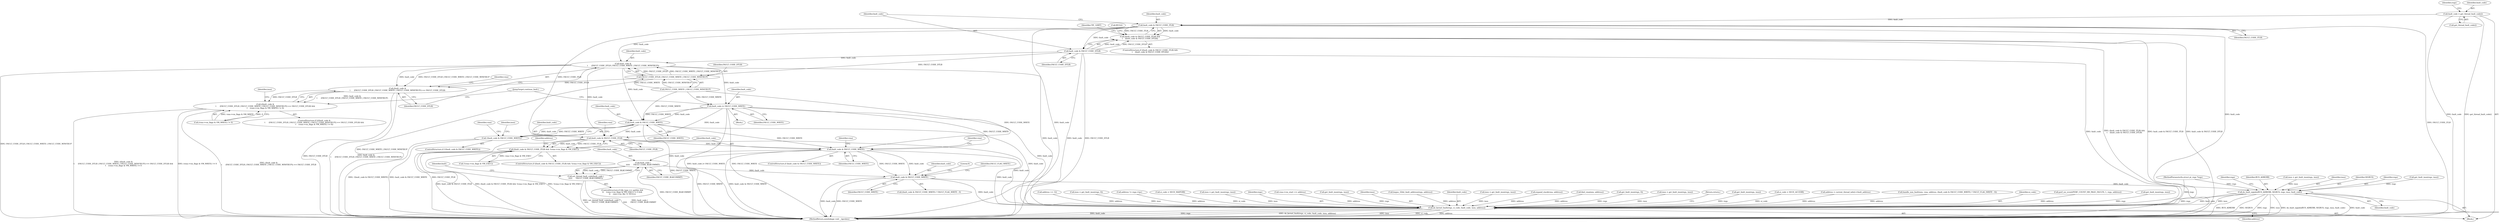 digraph "0_linux_a8b0ca17b80e92faab46ee7179ba9e99ccb61233_44@API" {
"1000134" [label="(Call,fault_code = get_thread_fault_code())"];
"1000151" [label="(Call,fault_code & FAULT_CODE_ITLB)"];
"1000150" [label="(Call,(fault_code & FAULT_CODE_ITLB) &&\n\t    (fault_code & FAULT_CODE_DTLB))"];
"1000154" [label="(Call,fault_code & FAULT_CODE_DTLB)"];
"1000288" [label="(Call,fault_code &\n\t      (FAULT_CODE_DTLB | FAULT_CODE_WRITE | FAULT_CODE_WINFIXUP))"];
"1000287" [label="(Call,(fault_code &\n\t      (FAULT_CODE_DTLB | FAULT_CODE_WRITE | FAULT_CODE_WINFIXUP)) == FAULT_CODE_DTLB)"];
"1000286" [label="(Call,((fault_code &\n\t      (FAULT_CODE_DTLB | FAULT_CODE_WRITE | FAULT_CODE_WINFIXUP)) == FAULT_CODE_DTLB) &&\n\t    (vma->vm_flags & VM_WRITE) != 0)"];
"1000326" [label="(Call,fault_code |= FAULT_CODE_WRITE)"];
"1000347" [label="(Call,fault_code & FAULT_CODE_WRITE)"];
"1000346" [label="(Call,!(fault_code & FAULT_CODE_WRITE))"];
"1000399" [label="(Call,fault_code & FAULT_CODE_ITLB)"];
"1000398" [label="(Call,(fault_code & FAULT_CODE_ITLB) && !(vma->vm_flags & VM_EXEC))"];
"1000423" [label="(Call,fault_code & FAULT_CODE_WRITE)"];
"1000454" [label="(Call,fault_code |\n\t\t\t\t\t      FAULT_CODE_BLKCOMMIT)"];
"1000453" [label="(Call,set_thread_fault_code(fault_code |\n\t\t\t\t\t      FAULT_CODE_BLKCOMMIT))"];
"1000476" [label="(Call,fault_code & FAULT_CODE_WRITE)"];
"1000598" [label="(Call,do_kernel_fault(regs, si_code, fault_code, insn, address))"];
"1000645" [label="(Call,do_fault_siginfo(BUS_ADRERR, SIGBUS, regs, insn, fault_code))"];
"1000290" [label="(Call,FAULT_CODE_DTLB | FAULT_CODE_WRITE | FAULT_CODE_WINFIXUP)"];
"1000397" [label="(ControlStructure,if ((fault_code & FAULT_CODE_ITLB) && !(vma->vm_flags & VM_EXEC)))"];
"1000424" [label="(Identifier,fault_code)"];
"1000478" [label="(Identifier,FAULT_CODE_WRITE)"];
"1000136" [label="(Call,get_thread_fault_code())"];
"1000139" [label="(Identifier,regs)"];
"1000290" [label="(Call,FAULT_CODE_DTLB | FAULT_CODE_WRITE | FAULT_CODE_WINFIXUP)"];
"1000151" [label="(Call,fault_code & FAULT_CODE_ITLB)"];
"1000296" [label="(Call,(vma->vm_flags & VM_WRITE) != 0)"];
"1000348" [label="(Identifier,fault_code)"];
"1000603" [label="(Identifier,address)"];
"1000326" [label="(Call,fault_code |= FAULT_CODE_WRITE)"];
"1000470" [label="(Identifier,fault)"];
"1000135" [label="(Identifier,fault_code)"];
"1000477" [label="(Identifier,fault_code)"];
"1000186" [label="(Call,address >> 32)"];
"1000658" [label="(MethodReturn,asmlinkage void __kprobes)"];
"1000628" [label="(Call,insn = get_fault_insn(regs, 0))"];
"1000410" [label="(Call,address != regs->tpc)"];
"1000295" [label="(Identifier,FAULT_CODE_DTLB)"];
"1000141" [label="(Call,si_code = SEGV_MAPERR)"];
"1000606" [label="(Call,insn = get_fault_insn(regs, insn))"];
"1000134" [label="(Call,fault_code = get_thread_fault_code())"];
"1000598" [label="(Call,do_kernel_fault(regs, si_code, fault_code, insn, address))"];
"1000646" [label="(Identifier,BUS_ADRERR)"];
"1000463" [label="(Identifier,vma)"];
"1000291" [label="(Identifier,FAULT_CODE_DTLB)"];
"1000116" [label="(MethodParameterIn,struct pt_regs *regs)"];
"1000599" [label="(Identifier,regs)"];
"1000285" [label="(ControlStructure,if (((fault_code &\n\t      (FAULT_CODE_DTLB | FAULT_CODE_WRITE | FAULT_CODE_WINFIXUP)) == FAULT_CODE_DTLB) &&\n\t    (vma->vm_flags & VM_WRITE) != 0))"];
"1000435" [label="(ControlStructure,if (tlb_type == spitfire &&\n\t\t    (vma->vm_flags & VM_EXEC) != 0 &&\n\t\t    vma->vm_file != NULL))"];
"1000405" [label="(Identifier,vma)"];
"1000325" [label="(Block,)"];
"1000635" [label="(Call,insn = get_fault_insn(regs, insn))"];
"1000480" [label="(Literal,0)"];
"1000153" [label="(Identifier,FAULT_CODE_ITLB)"];
"1000431" [label="(Identifier,vma)"];
"1000422" [label="(ControlStructure,if (fault_code & FAULT_CODE_WRITE))"];
"1000331" [label="(Call,vma->vm_start <= address)"];
"1000149" [label="(ControlStructure,if ((fault_code & FAULT_CODE_ITLB) &&\n\t    (fault_code & FAULT_CODE_DTLB)))"];
"1000286" [label="(Call,((fault_code &\n\t      (FAULT_CODE_DTLB | FAULT_CODE_WRITE | FAULT_CODE_WINFIXUP)) == FAULT_CODE_DTLB) &&\n\t    (vma->vm_flags & VM_WRITE) != 0)"];
"1000160" [label="(Identifier,TIF_32BIT)"];
"1000608" [label="(Call,get_fault_insn(regs, insn))"];
"1000602" [label="(Identifier,insn)"];
"1000476" [label="(Call,fault_code & FAULT_CODE_WRITE)"];
"1000191" [label="(Call,bogus_32bit_fault_address(regs, address))"];
"1000400" [label="(Identifier,fault_code)"];
"1000601" [label="(Identifier,fault_code)"];
"1000479" [label="(Identifier,FAULT_FLAG_WRITE)"];
"1000117" [label="(Block,)"];
"1000411" [label="(Identifier,address)"];
"1000390" [label="(Identifier,vma)"];
"1000399" [label="(Call,fault_code & FAULT_CODE_ITLB)"];
"1000265" [label="(Call,insn = get_fault_insn(regs, insn))"];
"1000649" [label="(Identifier,insn)"];
"1000475" [label="(Call,(fault_code & FAULT_CODE_WRITE) ? FAULT_FLAG_WRITE : 0)"];
"1000647" [label="(Identifier,SIGBUS)"];
"1000389" [label="(Call,expand_stack(vma, address))"];
"1000278" [label="(Call,find_vma(mm, address))"];
"1000648" [label="(Identifier,regs)"];
"1000630" [label="(Call,get_fault_insn(regs, 0))"];
"1000637" [label="(Call,get_fault_insn(regs, insn))"];
"1000152" [label="(Identifier,fault_code)"];
"1000352" [label="(Identifier,insn)"];
"1000328" [label="(Identifier,FAULT_CODE_WRITE)"];
"1000654" [label="(Identifier,regs)"];
"1000156" [label="(Identifier,FAULT_CODE_DTLB)"];
"1000289" [label="(Identifier,fault_code)"];
"1000587" [label="(Call,insn = get_fault_insn(regs, insn))"];
"1000456" [label="(Identifier,FAULT_CODE_BLKCOMMIT)"];
"1000292" [label="(Call,FAULT_CODE_WRITE | FAULT_CODE_WINFIXUP)"];
"1000287" [label="(Call,(fault_code &\n\t      (FAULT_CODE_DTLB | FAULT_CODE_WRITE | FAULT_CODE_WINFIXUP)) == FAULT_CODE_DTLB)"];
"1000150" [label="(Call,(fault_code & FAULT_CODE_ITLB) &&\n\t    (fault_code & FAULT_CODE_DTLB))"];
"1000157" [label="(Call,BUG())"];
"1000345" [label="(ControlStructure,if (!(fault_code & FAULT_CODE_WRITE)))"];
"1000604" [label="(Return,return;)"];
"1000401" [label="(Identifier,FAULT_CODE_ITLB)"];
"1000453" [label="(Call,set_thread_fault_code(fault_code |\n\t\t\t\t\t      FAULT_CODE_BLKCOMMIT))"];
"1000154" [label="(Call,fault_code & FAULT_CODE_DTLB)"];
"1000267" [label="(Call,get_fault_insn(regs, insn))"];
"1000155" [label="(Identifier,fault_code)"];
"1000425" [label="(Identifier,FAULT_CODE_WRITE)"];
"1000394" [label="(Call,si_code = SEGV_ACCERR)"];
"1000288" [label="(Call,fault_code &\n\t      (FAULT_CODE_DTLB | FAULT_CODE_WRITE | FAULT_CODE_WINFIXUP))"];
"1000305" [label="(Identifier,insn)"];
"1000650" [label="(Identifier,fault_code)"];
"1000144" [label="(Call,address = current_thread_info()->fault_address)"];
"1000471" [label="(Call,handle_mm_fault(mm, vma, address, (fault_code & FAULT_CODE_WRITE) ? FAULT_FLAG_WRITE : 0))"];
"1000346" [label="(Call,!(fault_code & FAULT_CODE_WRITE))"];
"1000347" [label="(Call,fault_code & FAULT_CODE_WRITE)"];
"1000402" [label="(Call,!(vma->vm_flags & VM_EXEC))"];
"1000299" [label="(Identifier,vma)"];
"1000329" [label="(JumpTarget,continue_fault:)"];
"1000455" [label="(Identifier,fault_code)"];
"1000398" [label="(Call,(fault_code & FAULT_CODE_ITLB) && !(vma->vm_flags & VM_EXEC))"];
"1000454" [label="(Call,fault_code |\n\t\t\t\t\t      FAULT_CODE_BLKCOMMIT)"];
"1000600" [label="(Identifier,si_code)"];
"1000645" [label="(Call,do_fault_siginfo(BUS_ADRERR, SIGBUS, regs, insn, fault_code))"];
"1000423" [label="(Call,fault_code & FAULT_CODE_WRITE)"];
"1000239" [label="(Call,perf_sw_event(PERF_COUNT_SW_PAGE_FAULTS, 1, regs, address))"];
"1000589" [label="(Call,get_fault_insn(regs, insn))"];
"1000349" [label="(Identifier,FAULT_CODE_WRITE)"];
"1000327" [label="(Identifier,fault_code)"];
"1000134" -> "1000117"  [label="AST: "];
"1000134" -> "1000136"  [label="CFG: "];
"1000135" -> "1000134"  [label="AST: "];
"1000136" -> "1000134"  [label="AST: "];
"1000139" -> "1000134"  [label="CFG: "];
"1000134" -> "1000658"  [label="DDG: fault_code"];
"1000134" -> "1000658"  [label="DDG: get_thread_fault_code()"];
"1000134" -> "1000151"  [label="DDG: fault_code"];
"1000151" -> "1000150"  [label="AST: "];
"1000151" -> "1000153"  [label="CFG: "];
"1000152" -> "1000151"  [label="AST: "];
"1000153" -> "1000151"  [label="AST: "];
"1000155" -> "1000151"  [label="CFG: "];
"1000150" -> "1000151"  [label="CFG: "];
"1000151" -> "1000658"  [label="DDG: fault_code"];
"1000151" -> "1000658"  [label="DDG: FAULT_CODE_ITLB"];
"1000151" -> "1000150"  [label="DDG: fault_code"];
"1000151" -> "1000150"  [label="DDG: FAULT_CODE_ITLB"];
"1000151" -> "1000154"  [label="DDG: fault_code"];
"1000151" -> "1000288"  [label="DDG: fault_code"];
"1000151" -> "1000399"  [label="DDG: FAULT_CODE_ITLB"];
"1000151" -> "1000598"  [label="DDG: fault_code"];
"1000150" -> "1000149"  [label="AST: "];
"1000150" -> "1000154"  [label="CFG: "];
"1000154" -> "1000150"  [label="AST: "];
"1000157" -> "1000150"  [label="CFG: "];
"1000160" -> "1000150"  [label="CFG: "];
"1000150" -> "1000658"  [label="DDG: fault_code & FAULT_CODE_ITLB"];
"1000150" -> "1000658"  [label="DDG: fault_code & FAULT_CODE_DTLB"];
"1000150" -> "1000658"  [label="DDG: (fault_code & FAULT_CODE_ITLB) &&\n\t    (fault_code & FAULT_CODE_DTLB)"];
"1000154" -> "1000150"  [label="DDG: fault_code"];
"1000154" -> "1000150"  [label="DDG: FAULT_CODE_DTLB"];
"1000154" -> "1000156"  [label="CFG: "];
"1000155" -> "1000154"  [label="AST: "];
"1000156" -> "1000154"  [label="AST: "];
"1000154" -> "1000658"  [label="DDG: fault_code"];
"1000154" -> "1000658"  [label="DDG: FAULT_CODE_DTLB"];
"1000154" -> "1000288"  [label="DDG: fault_code"];
"1000154" -> "1000290"  [label="DDG: FAULT_CODE_DTLB"];
"1000154" -> "1000598"  [label="DDG: fault_code"];
"1000288" -> "1000287"  [label="AST: "];
"1000288" -> "1000290"  [label="CFG: "];
"1000289" -> "1000288"  [label="AST: "];
"1000290" -> "1000288"  [label="AST: "];
"1000295" -> "1000288"  [label="CFG: "];
"1000288" -> "1000658"  [label="DDG: FAULT_CODE_DTLB | FAULT_CODE_WRITE | FAULT_CODE_WINFIXUP"];
"1000288" -> "1000287"  [label="DDG: fault_code"];
"1000288" -> "1000287"  [label="DDG: FAULT_CODE_DTLB | FAULT_CODE_WRITE | FAULT_CODE_WINFIXUP"];
"1000290" -> "1000288"  [label="DDG: FAULT_CODE_DTLB"];
"1000290" -> "1000288"  [label="DDG: FAULT_CODE_WRITE | FAULT_CODE_WINFIXUP"];
"1000288" -> "1000326"  [label="DDG: fault_code"];
"1000288" -> "1000347"  [label="DDG: fault_code"];
"1000288" -> "1000399"  [label="DDG: fault_code"];
"1000288" -> "1000598"  [label="DDG: fault_code"];
"1000287" -> "1000286"  [label="AST: "];
"1000287" -> "1000295"  [label="CFG: "];
"1000295" -> "1000287"  [label="AST: "];
"1000299" -> "1000287"  [label="CFG: "];
"1000286" -> "1000287"  [label="CFG: "];
"1000287" -> "1000658"  [label="DDG: FAULT_CODE_DTLB"];
"1000287" -> "1000658"  [label="DDG: fault_code &\n\t      (FAULT_CODE_DTLB | FAULT_CODE_WRITE | FAULT_CODE_WINFIXUP)"];
"1000287" -> "1000286"  [label="DDG: fault_code &\n\t      (FAULT_CODE_DTLB | FAULT_CODE_WRITE | FAULT_CODE_WINFIXUP)"];
"1000287" -> "1000286"  [label="DDG: FAULT_CODE_DTLB"];
"1000290" -> "1000287"  [label="DDG: FAULT_CODE_DTLB"];
"1000286" -> "1000285"  [label="AST: "];
"1000286" -> "1000296"  [label="CFG: "];
"1000296" -> "1000286"  [label="AST: "];
"1000305" -> "1000286"  [label="CFG: "];
"1000329" -> "1000286"  [label="CFG: "];
"1000286" -> "1000658"  [label="DDG: ((fault_code &\n\t      (FAULT_CODE_DTLB | FAULT_CODE_WRITE | FAULT_CODE_WINFIXUP)) == FAULT_CODE_DTLB) &&\n\t    (vma->vm_flags & VM_WRITE) != 0"];
"1000286" -> "1000658"  [label="DDG: (vma->vm_flags & VM_WRITE) != 0"];
"1000286" -> "1000658"  [label="DDG: (fault_code &\n\t      (FAULT_CODE_DTLB | FAULT_CODE_WRITE | FAULT_CODE_WINFIXUP)) == FAULT_CODE_DTLB"];
"1000296" -> "1000286"  [label="DDG: vma->vm_flags & VM_WRITE"];
"1000296" -> "1000286"  [label="DDG: 0"];
"1000326" -> "1000325"  [label="AST: "];
"1000326" -> "1000328"  [label="CFG: "];
"1000327" -> "1000326"  [label="AST: "];
"1000328" -> "1000326"  [label="AST: "];
"1000329" -> "1000326"  [label="CFG: "];
"1000326" -> "1000658"  [label="DDG: fault_code |= FAULT_CODE_WRITE"];
"1000326" -> "1000658"  [label="DDG: FAULT_CODE_WRITE"];
"1000292" -> "1000326"  [label="DDG: FAULT_CODE_WRITE"];
"1000326" -> "1000347"  [label="DDG: fault_code"];
"1000326" -> "1000347"  [label="DDG: FAULT_CODE_WRITE"];
"1000326" -> "1000399"  [label="DDG: fault_code"];
"1000326" -> "1000423"  [label="DDG: FAULT_CODE_WRITE"];
"1000326" -> "1000598"  [label="DDG: fault_code"];
"1000347" -> "1000346"  [label="AST: "];
"1000347" -> "1000349"  [label="CFG: "];
"1000348" -> "1000347"  [label="AST: "];
"1000349" -> "1000347"  [label="AST: "];
"1000346" -> "1000347"  [label="CFG: "];
"1000347" -> "1000658"  [label="DDG: FAULT_CODE_WRITE"];
"1000347" -> "1000346"  [label="DDG: fault_code"];
"1000347" -> "1000346"  [label="DDG: FAULT_CODE_WRITE"];
"1000292" -> "1000347"  [label="DDG: FAULT_CODE_WRITE"];
"1000347" -> "1000399"  [label="DDG: fault_code"];
"1000347" -> "1000423"  [label="DDG: FAULT_CODE_WRITE"];
"1000347" -> "1000598"  [label="DDG: fault_code"];
"1000346" -> "1000345"  [label="AST: "];
"1000352" -> "1000346"  [label="CFG: "];
"1000390" -> "1000346"  [label="CFG: "];
"1000346" -> "1000658"  [label="DDG: fault_code & FAULT_CODE_WRITE"];
"1000346" -> "1000658"  [label="DDG: !(fault_code & FAULT_CODE_WRITE)"];
"1000399" -> "1000398"  [label="AST: "];
"1000399" -> "1000401"  [label="CFG: "];
"1000400" -> "1000399"  [label="AST: "];
"1000401" -> "1000399"  [label="AST: "];
"1000405" -> "1000399"  [label="CFG: "];
"1000398" -> "1000399"  [label="CFG: "];
"1000399" -> "1000658"  [label="DDG: FAULT_CODE_ITLB"];
"1000399" -> "1000398"  [label="DDG: fault_code"];
"1000399" -> "1000398"  [label="DDG: FAULT_CODE_ITLB"];
"1000399" -> "1000423"  [label="DDG: fault_code"];
"1000399" -> "1000598"  [label="DDG: fault_code"];
"1000398" -> "1000397"  [label="AST: "];
"1000398" -> "1000402"  [label="CFG: "];
"1000402" -> "1000398"  [label="AST: "];
"1000411" -> "1000398"  [label="CFG: "];
"1000424" -> "1000398"  [label="CFG: "];
"1000398" -> "1000658"  [label="DDG: (fault_code & FAULT_CODE_ITLB) && !(vma->vm_flags & VM_EXEC)"];
"1000398" -> "1000658"  [label="DDG: !(vma->vm_flags & VM_EXEC)"];
"1000398" -> "1000658"  [label="DDG: fault_code & FAULT_CODE_ITLB"];
"1000402" -> "1000398"  [label="DDG: vma->vm_flags & VM_EXEC"];
"1000423" -> "1000422"  [label="AST: "];
"1000423" -> "1000425"  [label="CFG: "];
"1000424" -> "1000423"  [label="AST: "];
"1000425" -> "1000423"  [label="AST: "];
"1000431" -> "1000423"  [label="CFG: "];
"1000463" -> "1000423"  [label="CFG: "];
"1000423" -> "1000658"  [label="DDG: fault_code & FAULT_CODE_WRITE"];
"1000423" -> "1000658"  [label="DDG: FAULT_CODE_WRITE"];
"1000292" -> "1000423"  [label="DDG: FAULT_CODE_WRITE"];
"1000423" -> "1000454"  [label="DDG: fault_code"];
"1000423" -> "1000476"  [label="DDG: fault_code"];
"1000423" -> "1000476"  [label="DDG: FAULT_CODE_WRITE"];
"1000423" -> "1000598"  [label="DDG: fault_code"];
"1000454" -> "1000453"  [label="AST: "];
"1000454" -> "1000456"  [label="CFG: "];
"1000455" -> "1000454"  [label="AST: "];
"1000456" -> "1000454"  [label="AST: "];
"1000453" -> "1000454"  [label="CFG: "];
"1000454" -> "1000658"  [label="DDG: FAULT_CODE_BLKCOMMIT"];
"1000454" -> "1000453"  [label="DDG: fault_code"];
"1000454" -> "1000453"  [label="DDG: FAULT_CODE_BLKCOMMIT"];
"1000454" -> "1000476"  [label="DDG: fault_code"];
"1000453" -> "1000435"  [label="AST: "];
"1000470" -> "1000453"  [label="CFG: "];
"1000453" -> "1000658"  [label="DDG: set_thread_fault_code(fault_code |\n\t\t\t\t\t      FAULT_CODE_BLKCOMMIT)"];
"1000453" -> "1000658"  [label="DDG: fault_code |\n\t\t\t\t\t      FAULT_CODE_BLKCOMMIT"];
"1000476" -> "1000475"  [label="AST: "];
"1000476" -> "1000478"  [label="CFG: "];
"1000477" -> "1000476"  [label="AST: "];
"1000478" -> "1000476"  [label="AST: "];
"1000479" -> "1000476"  [label="CFG: "];
"1000480" -> "1000476"  [label="CFG: "];
"1000476" -> "1000658"  [label="DDG: fault_code"];
"1000476" -> "1000658"  [label="DDG: FAULT_CODE_WRITE"];
"1000476" -> "1000598"  [label="DDG: fault_code"];
"1000476" -> "1000645"  [label="DDG: fault_code"];
"1000598" -> "1000117"  [label="AST: "];
"1000598" -> "1000603"  [label="CFG: "];
"1000599" -> "1000598"  [label="AST: "];
"1000600" -> "1000598"  [label="AST: "];
"1000601" -> "1000598"  [label="AST: "];
"1000602" -> "1000598"  [label="AST: "];
"1000603" -> "1000598"  [label="AST: "];
"1000604" -> "1000598"  [label="CFG: "];
"1000598" -> "1000658"  [label="DDG: regs"];
"1000598" -> "1000658"  [label="DDG: do_kernel_fault(regs, si_code, fault_code, insn, address)"];
"1000598" -> "1000658"  [label="DDG: insn"];
"1000598" -> "1000658"  [label="DDG: si_code"];
"1000598" -> "1000658"  [label="DDG: address"];
"1000598" -> "1000658"  [label="DDG: fault_code"];
"1000589" -> "1000598"  [label="DDG: regs"];
"1000630" -> "1000598"  [label="DDG: regs"];
"1000267" -> "1000598"  [label="DDG: regs"];
"1000645" -> "1000598"  [label="DDG: regs"];
"1000645" -> "1000598"  [label="DDG: fault_code"];
"1000645" -> "1000598"  [label="DDG: insn"];
"1000608" -> "1000598"  [label="DDG: regs"];
"1000116" -> "1000598"  [label="DDG: regs"];
"1000141" -> "1000598"  [label="DDG: si_code"];
"1000394" -> "1000598"  [label="DDG: si_code"];
"1000606" -> "1000598"  [label="DDG: insn"];
"1000628" -> "1000598"  [label="DDG: insn"];
"1000587" -> "1000598"  [label="DDG: insn"];
"1000265" -> "1000598"  [label="DDG: insn"];
"1000186" -> "1000598"  [label="DDG: address"];
"1000410" -> "1000598"  [label="DDG: address"];
"1000278" -> "1000598"  [label="DDG: address"];
"1000471" -> "1000598"  [label="DDG: address"];
"1000191" -> "1000598"  [label="DDG: address"];
"1000144" -> "1000598"  [label="DDG: address"];
"1000389" -> "1000598"  [label="DDG: address"];
"1000331" -> "1000598"  [label="DDG: address"];
"1000239" -> "1000598"  [label="DDG: address"];
"1000645" -> "1000117"  [label="AST: "];
"1000645" -> "1000650"  [label="CFG: "];
"1000646" -> "1000645"  [label="AST: "];
"1000647" -> "1000645"  [label="AST: "];
"1000648" -> "1000645"  [label="AST: "];
"1000649" -> "1000645"  [label="AST: "];
"1000650" -> "1000645"  [label="AST: "];
"1000654" -> "1000645"  [label="CFG: "];
"1000645" -> "1000658"  [label="DDG: fault_code"];
"1000645" -> "1000658"  [label="DDG: BUS_ADRERR"];
"1000645" -> "1000658"  [label="DDG: SIGBUS"];
"1000645" -> "1000658"  [label="DDG: regs"];
"1000645" -> "1000658"  [label="DDG: insn"];
"1000645" -> "1000658"  [label="DDG: do_fault_siginfo(BUS_ADRERR, SIGBUS, regs, insn, fault_code)"];
"1000637" -> "1000645"  [label="DDG: regs"];
"1000116" -> "1000645"  [label="DDG: regs"];
"1000635" -> "1000645"  [label="DDG: insn"];
"1000290" -> "1000292"  [label="CFG: "];
"1000291" -> "1000290"  [label="AST: "];
"1000292" -> "1000290"  [label="AST: "];
"1000290" -> "1000658"  [label="DDG: FAULT_CODE_WRITE | FAULT_CODE_WINFIXUP"];
"1000292" -> "1000290"  [label="DDG: FAULT_CODE_WRITE"];
"1000292" -> "1000290"  [label="DDG: FAULT_CODE_WINFIXUP"];
}
